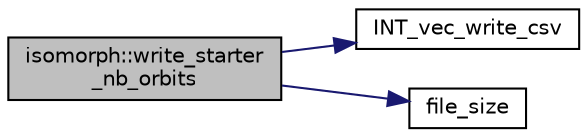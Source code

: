 digraph "isomorph::write_starter_nb_orbits"
{
  edge [fontname="Helvetica",fontsize="10",labelfontname="Helvetica",labelfontsize="10"];
  node [fontname="Helvetica",fontsize="10",shape=record];
  rankdir="LR";
  Node15493 [label="isomorph::write_starter\l_nb_orbits",height=0.2,width=0.4,color="black", fillcolor="grey75", style="filled", fontcolor="black"];
  Node15493 -> Node15494 [color="midnightblue",fontsize="10",style="solid",fontname="Helvetica"];
  Node15494 [label="INT_vec_write_csv",height=0.2,width=0.4,color="black", fillcolor="white", style="filled",URL="$d5/db4/io__and__os_8h.html#af2e3e8931ad88b6499ced61caac79240"];
  Node15493 -> Node15495 [color="midnightblue",fontsize="10",style="solid",fontname="Helvetica"];
  Node15495 [label="file_size",height=0.2,width=0.4,color="black", fillcolor="white", style="filled",URL="$df/dbf/sajeeb_8_c.html#a5c37cf5785204b6e9adf647dc14d0e50"];
}
